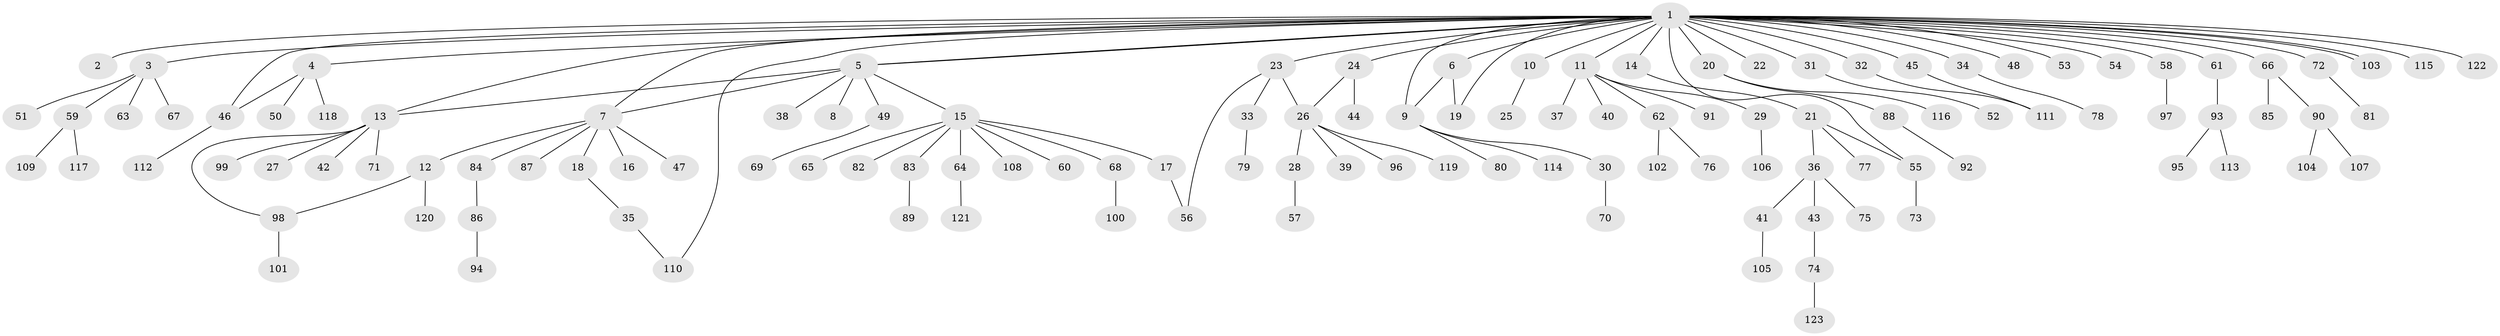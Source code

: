 // coarse degree distribution, {33: 0.010869565217391304, 1: 0.6086956521739131, 4: 0.043478260869565216, 7: 0.021739130434782608, 3: 0.021739130434782608, 5: 0.010869565217391304, 6: 0.021739130434782608, 2: 0.2391304347826087, 8: 0.021739130434782608}
// Generated by graph-tools (version 1.1) at 2025/52/02/27/25 19:52:00]
// undirected, 123 vertices, 135 edges
graph export_dot {
graph [start="1"]
  node [color=gray90,style=filled];
  1;
  2;
  3;
  4;
  5;
  6;
  7;
  8;
  9;
  10;
  11;
  12;
  13;
  14;
  15;
  16;
  17;
  18;
  19;
  20;
  21;
  22;
  23;
  24;
  25;
  26;
  27;
  28;
  29;
  30;
  31;
  32;
  33;
  34;
  35;
  36;
  37;
  38;
  39;
  40;
  41;
  42;
  43;
  44;
  45;
  46;
  47;
  48;
  49;
  50;
  51;
  52;
  53;
  54;
  55;
  56;
  57;
  58;
  59;
  60;
  61;
  62;
  63;
  64;
  65;
  66;
  67;
  68;
  69;
  70;
  71;
  72;
  73;
  74;
  75;
  76;
  77;
  78;
  79;
  80;
  81;
  82;
  83;
  84;
  85;
  86;
  87;
  88;
  89;
  90;
  91;
  92;
  93;
  94;
  95;
  96;
  97;
  98;
  99;
  100;
  101;
  102;
  103;
  104;
  105;
  106;
  107;
  108;
  109;
  110;
  111;
  112;
  113;
  114;
  115;
  116;
  117;
  118;
  119;
  120;
  121;
  122;
  123;
  1 -- 2;
  1 -- 3;
  1 -- 4;
  1 -- 5;
  1 -- 5;
  1 -- 6;
  1 -- 7;
  1 -- 9;
  1 -- 10;
  1 -- 11;
  1 -- 13;
  1 -- 14;
  1 -- 19;
  1 -- 20;
  1 -- 22;
  1 -- 23;
  1 -- 24;
  1 -- 31;
  1 -- 32;
  1 -- 34;
  1 -- 45;
  1 -- 46;
  1 -- 48;
  1 -- 53;
  1 -- 54;
  1 -- 55;
  1 -- 58;
  1 -- 61;
  1 -- 66;
  1 -- 72;
  1 -- 103;
  1 -- 103;
  1 -- 110;
  1 -- 115;
  1 -- 122;
  3 -- 51;
  3 -- 59;
  3 -- 63;
  3 -- 67;
  4 -- 46;
  4 -- 50;
  4 -- 118;
  5 -- 7;
  5 -- 8;
  5 -- 13;
  5 -- 15;
  5 -- 38;
  5 -- 49;
  6 -- 9;
  6 -- 19;
  7 -- 12;
  7 -- 16;
  7 -- 18;
  7 -- 47;
  7 -- 84;
  7 -- 87;
  9 -- 30;
  9 -- 80;
  9 -- 114;
  10 -- 25;
  11 -- 29;
  11 -- 37;
  11 -- 40;
  11 -- 62;
  11 -- 91;
  12 -- 98;
  12 -- 120;
  13 -- 27;
  13 -- 42;
  13 -- 71;
  13 -- 98;
  13 -- 99;
  14 -- 21;
  15 -- 17;
  15 -- 60;
  15 -- 64;
  15 -- 65;
  15 -- 68;
  15 -- 82;
  15 -- 83;
  15 -- 108;
  17 -- 56;
  18 -- 35;
  20 -- 88;
  20 -- 116;
  21 -- 36;
  21 -- 55;
  21 -- 77;
  23 -- 26;
  23 -- 33;
  23 -- 56;
  24 -- 26;
  24 -- 44;
  26 -- 28;
  26 -- 39;
  26 -- 96;
  26 -- 119;
  28 -- 57;
  29 -- 106;
  30 -- 70;
  31 -- 52;
  32 -- 111;
  33 -- 79;
  34 -- 78;
  35 -- 110;
  36 -- 41;
  36 -- 43;
  36 -- 75;
  41 -- 105;
  43 -- 74;
  45 -- 111;
  46 -- 112;
  49 -- 69;
  55 -- 73;
  58 -- 97;
  59 -- 109;
  59 -- 117;
  61 -- 93;
  62 -- 76;
  62 -- 102;
  64 -- 121;
  66 -- 85;
  66 -- 90;
  68 -- 100;
  72 -- 81;
  74 -- 123;
  83 -- 89;
  84 -- 86;
  86 -- 94;
  88 -- 92;
  90 -- 104;
  90 -- 107;
  93 -- 95;
  93 -- 113;
  98 -- 101;
}

